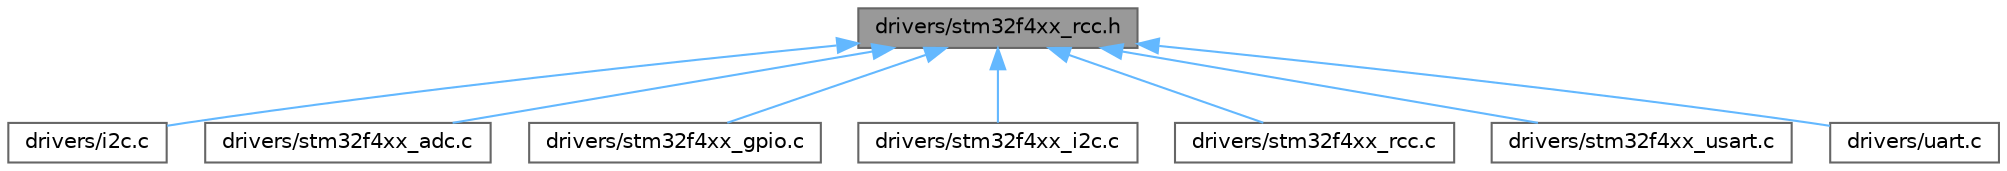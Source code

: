 digraph "drivers/stm32f4xx_rcc.h"
{
 // LATEX_PDF_SIZE
  bgcolor="transparent";
  edge [fontname=Helvetica,fontsize=10,labelfontname=Helvetica,labelfontsize=10];
  node [fontname=Helvetica,fontsize=10,shape=box,height=0.2,width=0.4];
  Node1 [id="Node000001",label="drivers/stm32f4xx_rcc.h",height=0.2,width=0.4,color="gray40", fillcolor="grey60", style="filled", fontcolor="black",tooltip="This file contains all the functions prototypes for the RCC firmware library."];
  Node1 -> Node2 [id="edge1_Node000001_Node000002",dir="back",color="steelblue1",style="solid",tooltip=" "];
  Node2 [id="Node000002",label="drivers/i2c.c",height=0.2,width=0.4,color="grey40", fillcolor="white", style="filled",URL="$i2c_8c.html",tooltip=" "];
  Node1 -> Node3 [id="edge2_Node000001_Node000003",dir="back",color="steelblue1",style="solid",tooltip=" "];
  Node3 [id="Node000003",label="drivers/stm32f4xx_adc.c",height=0.2,width=0.4,color="grey40", fillcolor="white", style="filled",URL="$stm32f4xx__adc_8c.html",tooltip="This file provides firmware functions to manage the following functionalities of the Analog to Digita..."];
  Node1 -> Node4 [id="edge3_Node000001_Node000004",dir="back",color="steelblue1",style="solid",tooltip=" "];
  Node4 [id="Node000004",label="drivers/stm32f4xx_gpio.c",height=0.2,width=0.4,color="grey40", fillcolor="white", style="filled",URL="$stm32f4xx__gpio_8c.html",tooltip="This file provides firmware functions to manage the following functionalities of the GPIO peripheral:"];
  Node1 -> Node5 [id="edge4_Node000001_Node000005",dir="back",color="steelblue1",style="solid",tooltip=" "];
  Node5 [id="Node000005",label="drivers/stm32f4xx_i2c.c",height=0.2,width=0.4,color="grey40", fillcolor="white", style="filled",URL="$stm32f4xx__i2c_8c.html",tooltip="This file provides firmware functions to manage the following functionalities of the Inter-integrated..."];
  Node1 -> Node6 [id="edge5_Node000001_Node000006",dir="back",color="steelblue1",style="solid",tooltip=" "];
  Node6 [id="Node000006",label="drivers/stm32f4xx_rcc.c",height=0.2,width=0.4,color="grey40", fillcolor="white", style="filled",URL="$stm32f4xx__rcc_8c.html",tooltip="This file provides firmware functions to manage the following functionalities of the Reset and clock ..."];
  Node1 -> Node7 [id="edge6_Node000001_Node000007",dir="back",color="steelblue1",style="solid",tooltip=" "];
  Node7 [id="Node000007",label="drivers/stm32f4xx_usart.c",height=0.2,width=0.4,color="grey40", fillcolor="white", style="filled",URL="$stm32f4xx__usart_8c.html",tooltip="This file provides firmware functions to manage the following functionalities of the Universal synchr..."];
  Node1 -> Node8 [id="edge7_Node000001_Node000008",dir="back",color="steelblue1",style="solid",tooltip=" "];
  Node8 [id="Node000008",label="drivers/uart.c",height=0.2,width=0.4,color="grey40", fillcolor="white", style="filled",URL="$uart_8c.html",tooltip=" "];
}
